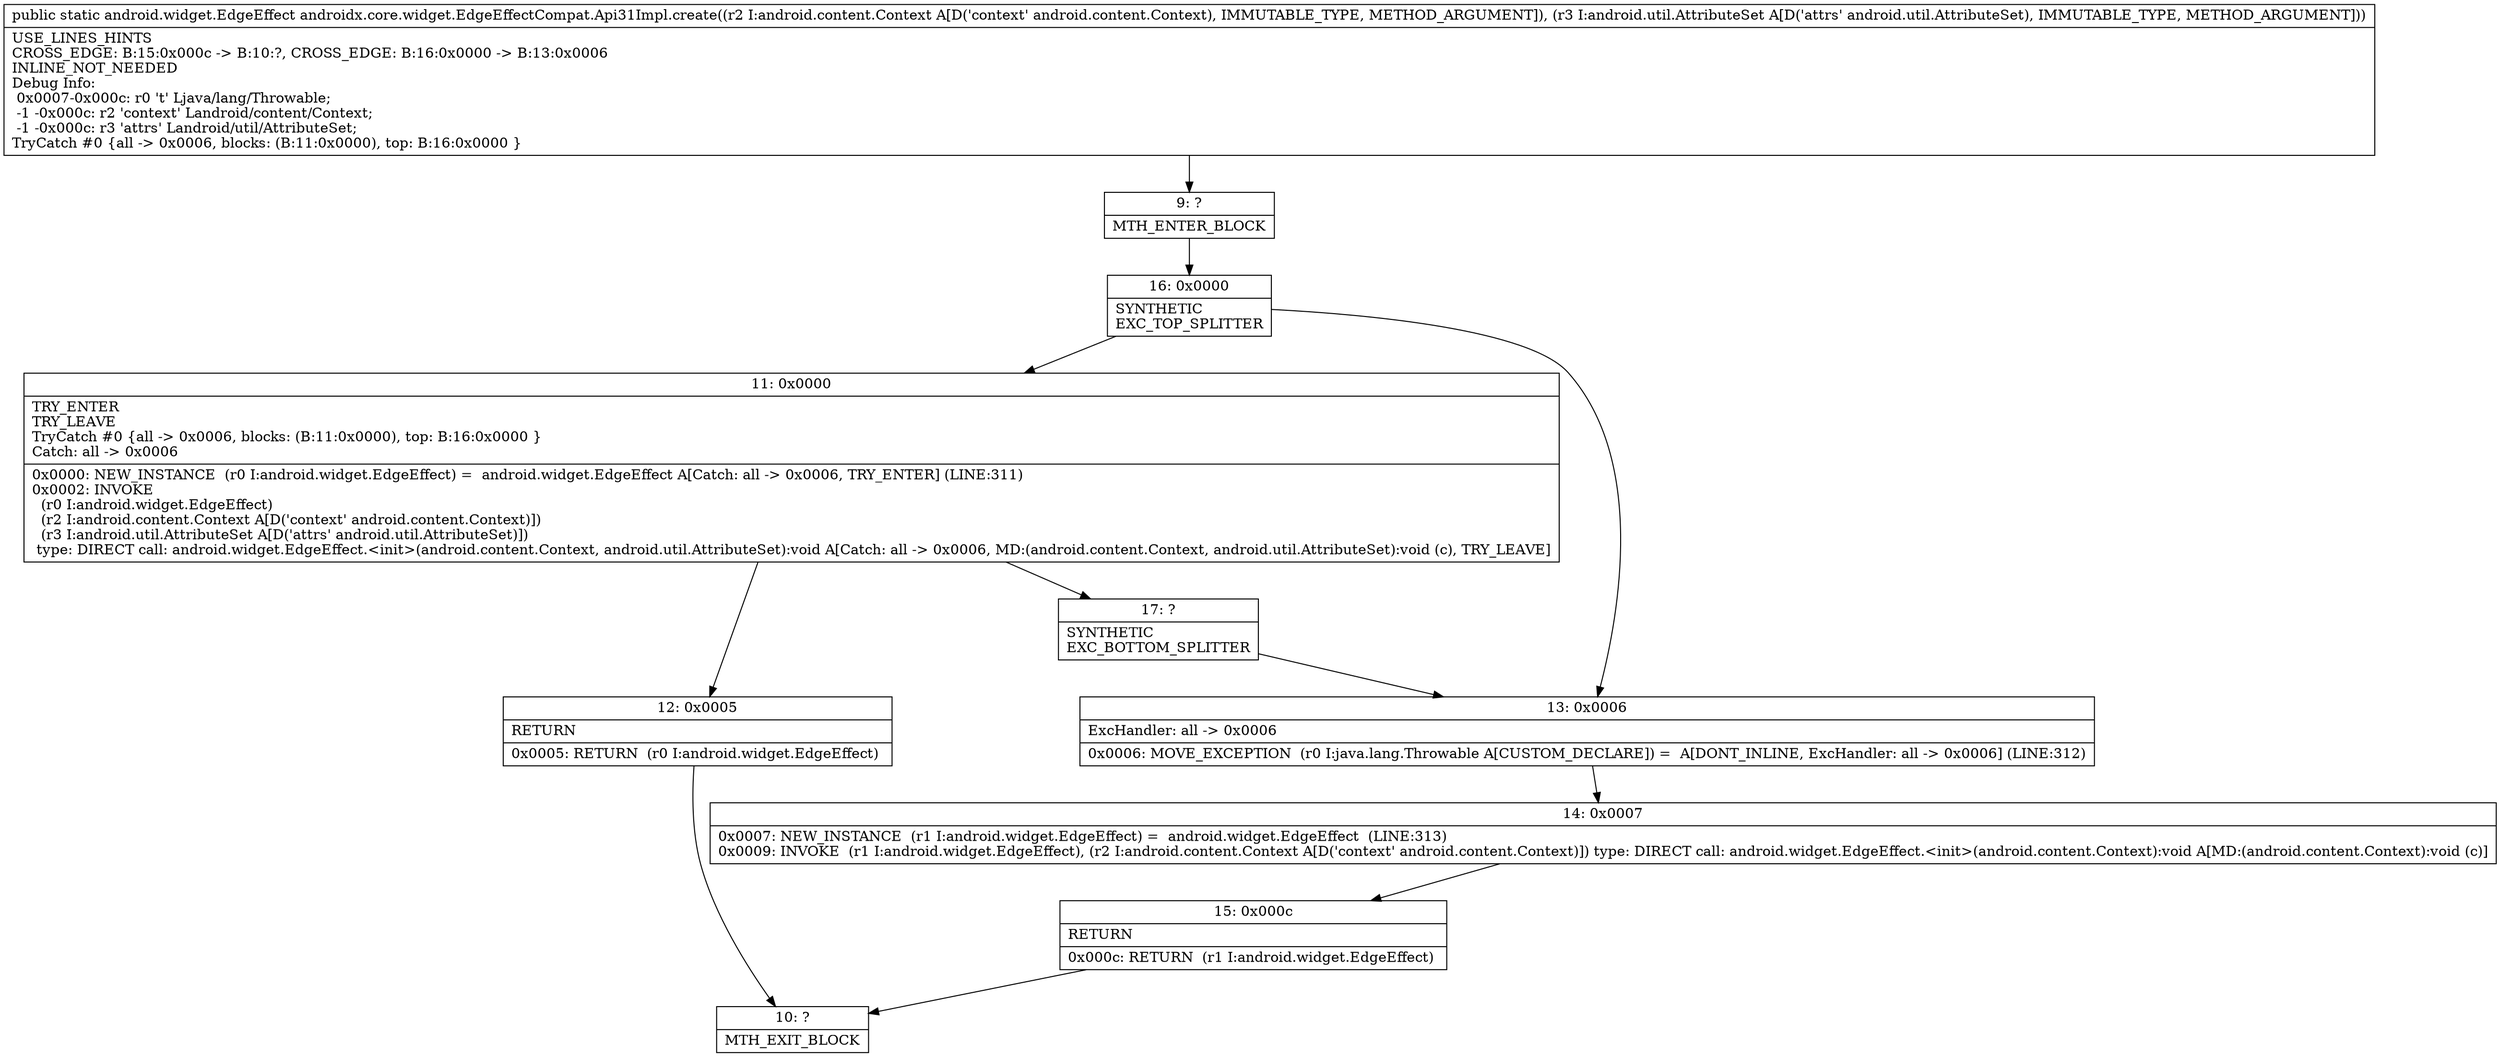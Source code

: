 digraph "CFG forandroidx.core.widget.EdgeEffectCompat.Api31Impl.create(Landroid\/content\/Context;Landroid\/util\/AttributeSet;)Landroid\/widget\/EdgeEffect;" {
Node_9 [shape=record,label="{9\:\ ?|MTH_ENTER_BLOCK\l}"];
Node_16 [shape=record,label="{16\:\ 0x0000|SYNTHETIC\lEXC_TOP_SPLITTER\l}"];
Node_11 [shape=record,label="{11\:\ 0x0000|TRY_ENTER\lTRY_LEAVE\lTryCatch #0 \{all \-\> 0x0006, blocks: (B:11:0x0000), top: B:16:0x0000 \}\lCatch: all \-\> 0x0006\l|0x0000: NEW_INSTANCE  (r0 I:android.widget.EdgeEffect) =  android.widget.EdgeEffect A[Catch: all \-\> 0x0006, TRY_ENTER] (LINE:311)\l0x0002: INVOKE  \l  (r0 I:android.widget.EdgeEffect)\l  (r2 I:android.content.Context A[D('context' android.content.Context)])\l  (r3 I:android.util.AttributeSet A[D('attrs' android.util.AttributeSet)])\l type: DIRECT call: android.widget.EdgeEffect.\<init\>(android.content.Context, android.util.AttributeSet):void A[Catch: all \-\> 0x0006, MD:(android.content.Context, android.util.AttributeSet):void (c), TRY_LEAVE]\l}"];
Node_12 [shape=record,label="{12\:\ 0x0005|RETURN\l|0x0005: RETURN  (r0 I:android.widget.EdgeEffect) \l}"];
Node_10 [shape=record,label="{10\:\ ?|MTH_EXIT_BLOCK\l}"];
Node_17 [shape=record,label="{17\:\ ?|SYNTHETIC\lEXC_BOTTOM_SPLITTER\l}"];
Node_13 [shape=record,label="{13\:\ 0x0006|ExcHandler: all \-\> 0x0006\l|0x0006: MOVE_EXCEPTION  (r0 I:java.lang.Throwable A[CUSTOM_DECLARE]) =  A[DONT_INLINE, ExcHandler: all \-\> 0x0006] (LINE:312)\l}"];
Node_14 [shape=record,label="{14\:\ 0x0007|0x0007: NEW_INSTANCE  (r1 I:android.widget.EdgeEffect) =  android.widget.EdgeEffect  (LINE:313)\l0x0009: INVOKE  (r1 I:android.widget.EdgeEffect), (r2 I:android.content.Context A[D('context' android.content.Context)]) type: DIRECT call: android.widget.EdgeEffect.\<init\>(android.content.Context):void A[MD:(android.content.Context):void (c)]\l}"];
Node_15 [shape=record,label="{15\:\ 0x000c|RETURN\l|0x000c: RETURN  (r1 I:android.widget.EdgeEffect) \l}"];
MethodNode[shape=record,label="{public static android.widget.EdgeEffect androidx.core.widget.EdgeEffectCompat.Api31Impl.create((r2 I:android.content.Context A[D('context' android.content.Context), IMMUTABLE_TYPE, METHOD_ARGUMENT]), (r3 I:android.util.AttributeSet A[D('attrs' android.util.AttributeSet), IMMUTABLE_TYPE, METHOD_ARGUMENT]))  | USE_LINES_HINTS\lCROSS_EDGE: B:15:0x000c \-\> B:10:?, CROSS_EDGE: B:16:0x0000 \-\> B:13:0x0006\lINLINE_NOT_NEEDED\lDebug Info:\l  0x0007\-0x000c: r0 't' Ljava\/lang\/Throwable;\l  \-1 \-0x000c: r2 'context' Landroid\/content\/Context;\l  \-1 \-0x000c: r3 'attrs' Landroid\/util\/AttributeSet;\lTryCatch #0 \{all \-\> 0x0006, blocks: (B:11:0x0000), top: B:16:0x0000 \}\l}"];
MethodNode -> Node_9;Node_9 -> Node_16;
Node_16 -> Node_11;
Node_16 -> Node_13;
Node_11 -> Node_12;
Node_11 -> Node_17;
Node_12 -> Node_10;
Node_17 -> Node_13;
Node_13 -> Node_14;
Node_14 -> Node_15;
Node_15 -> Node_10;
}

